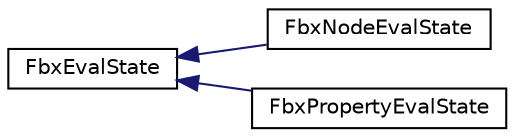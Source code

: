 digraph "クラス階層図"
{
  edge [fontname="Helvetica",fontsize="10",labelfontname="Helvetica",labelfontsize="10"];
  node [fontname="Helvetica",fontsize="10",shape=record];
  rankdir="LR";
  Node0 [label="FbxEvalState",height=0.2,width=0.4,color="black", fillcolor="white", style="filled",URL="$class_fbx_eval_state.html",tooltip="This class serves as the base class for an evaluation state element. "];
  Node0 -> Node1 [dir="back",color="midnightblue",fontsize="10",style="solid",fontname="Helvetica"];
  Node1 [label="FbxNodeEvalState",height=0.2,width=0.4,color="black", fillcolor="white", style="filled",URL="$class_fbx_node_eval_state.html",tooltip="This class hold results for node evaluation. "];
  Node0 -> Node2 [dir="back",color="midnightblue",fontsize="10",style="solid",fontname="Helvetica"];
  Node2 [label="FbxPropertyEvalState",height=0.2,width=0.4,color="black", fillcolor="white", style="filled",URL="$class_fbx_property_eval_state.html",tooltip="This class hold results for property evaluation. "];
}
